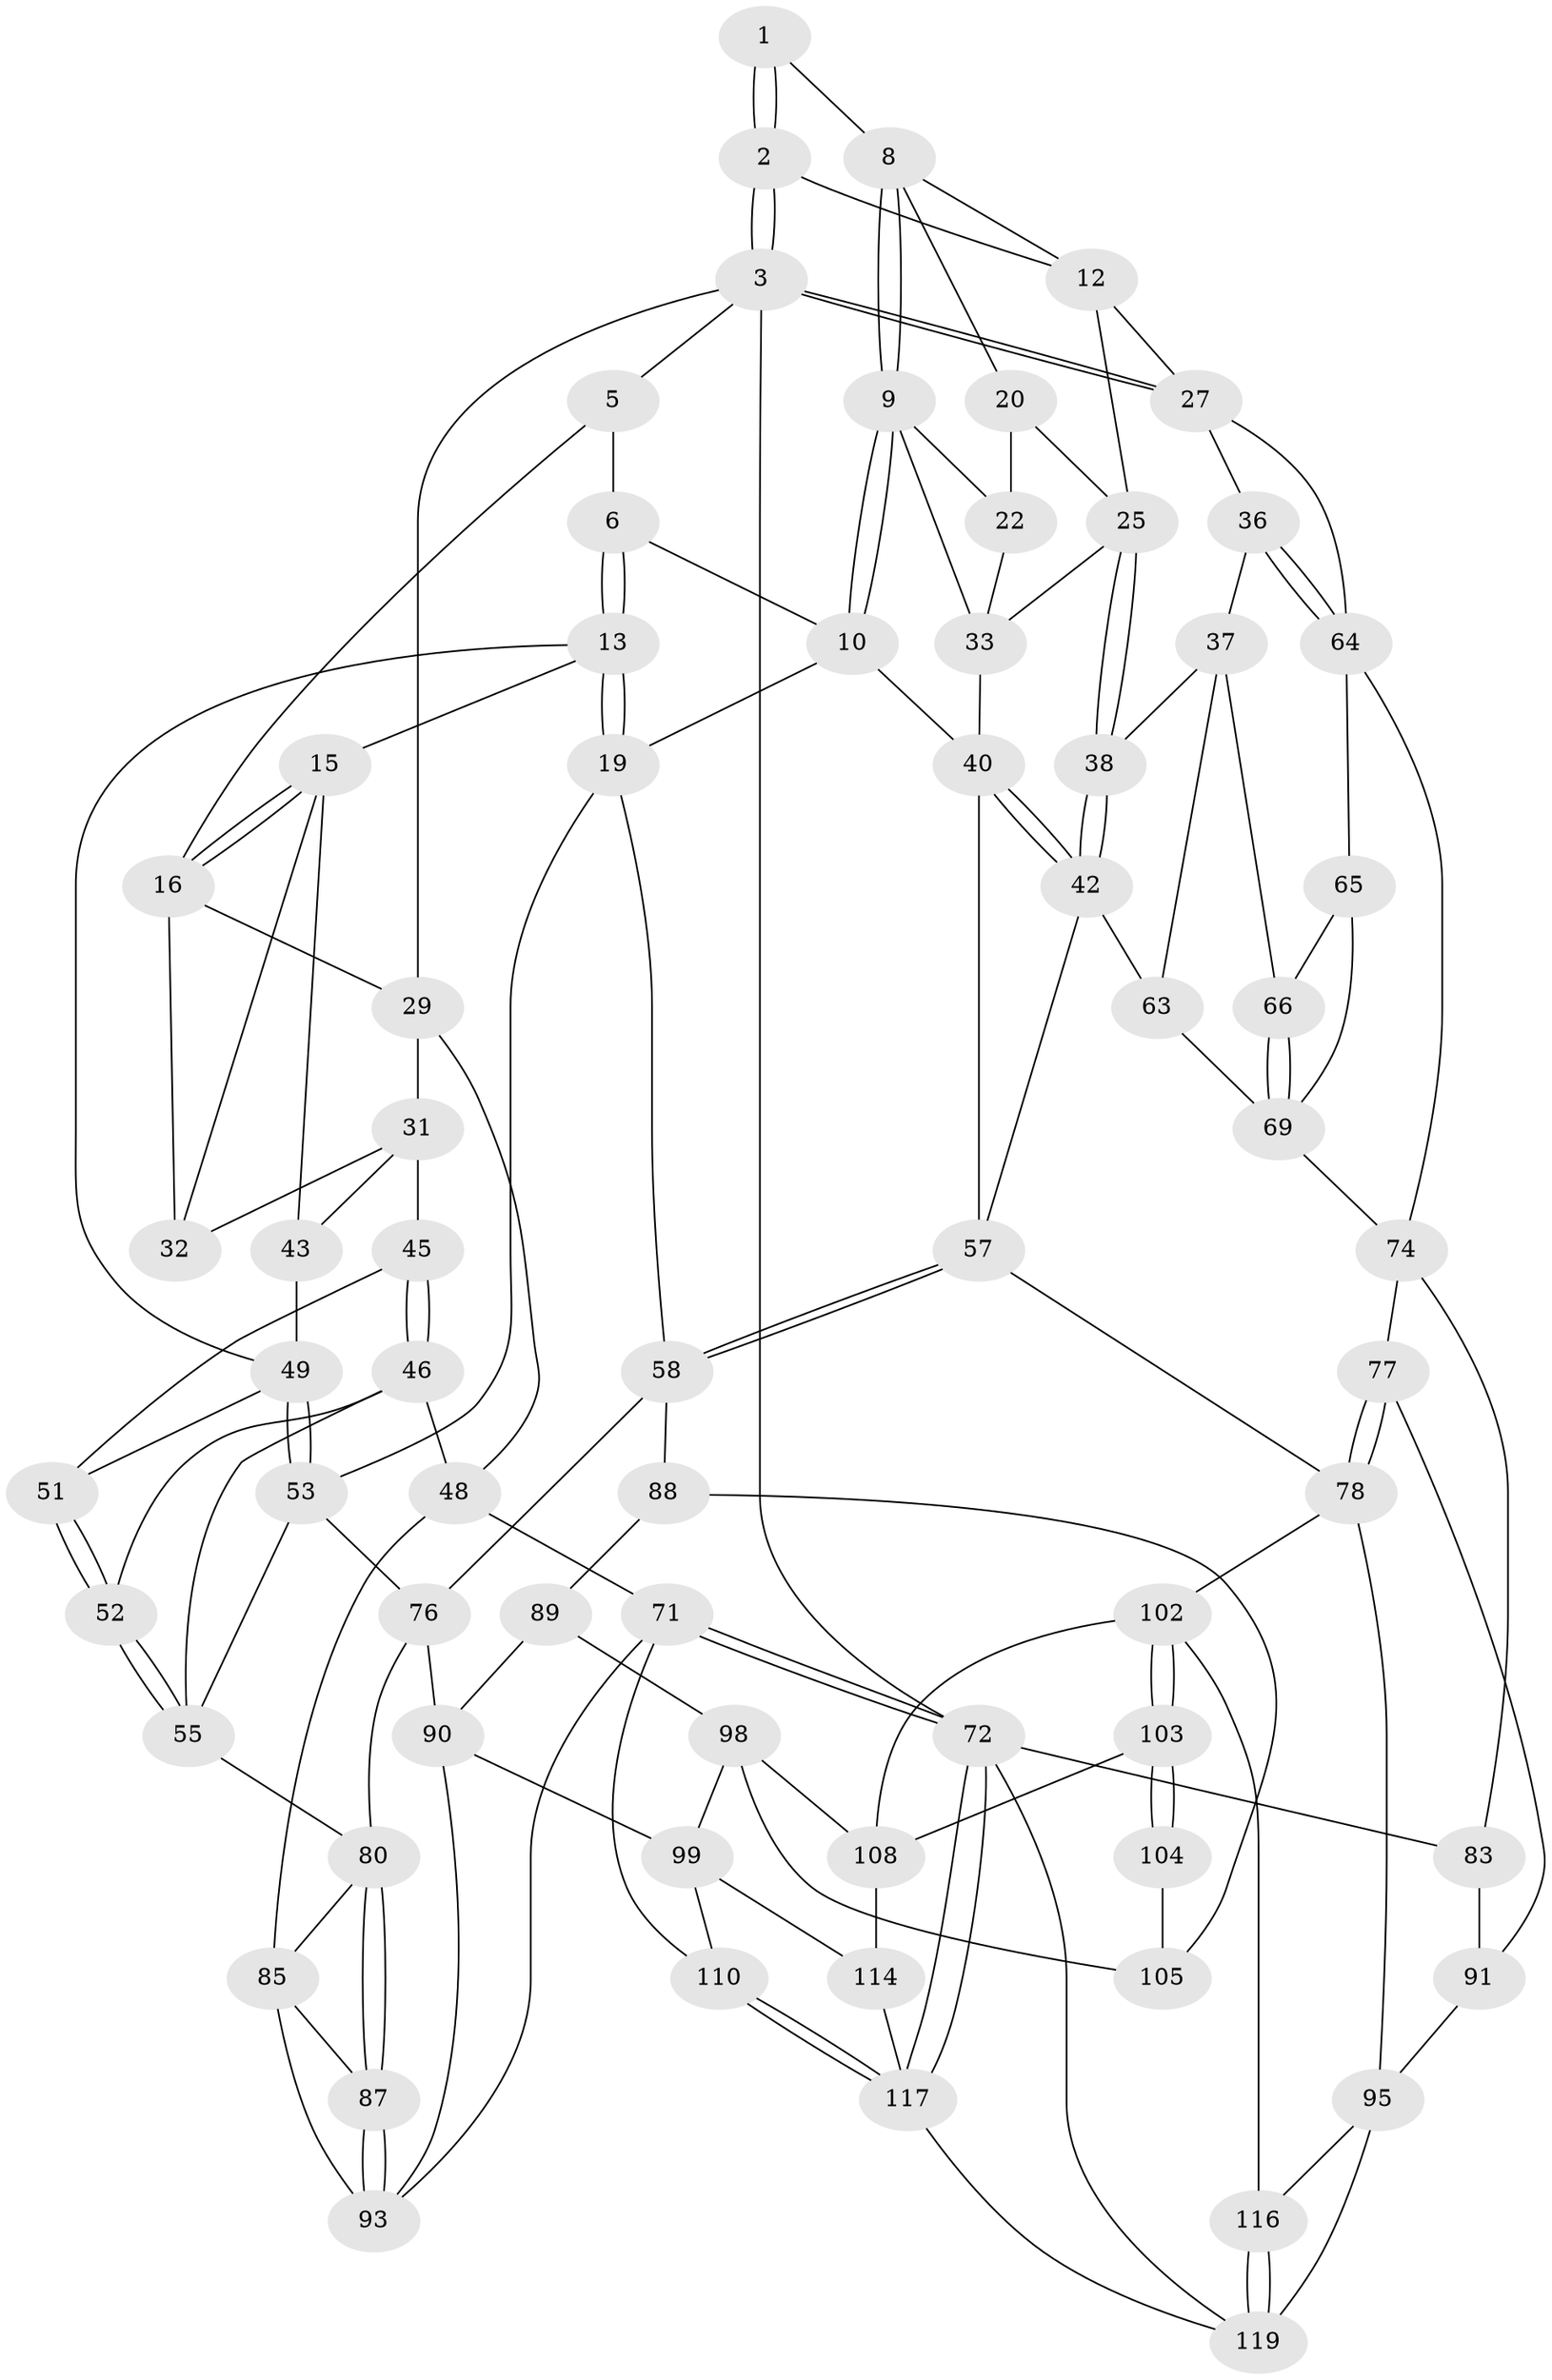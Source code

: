 // Generated by graph-tools (version 1.1) at 2025/52/02/27/25 19:52:40]
// undirected, 70 vertices, 153 edges
graph export_dot {
graph [start="1"]
  node [color=gray90,style=filled];
  1 [pos="+0.6010120561971299+0"];
  2 [pos="+1+0"];
  3 [pos="+1+0",super="+4"];
  5 [pos="+0.36213314762077503+0"];
  6 [pos="+0.43174009705607536+0",super="+7"];
  8 [pos="+0.714496314460479+0.02484454700158232",super="+11"];
  9 [pos="+0.6163587499416762+0.1630513257834823",super="+23"];
  10 [pos="+0.6162638788418914+0.16307281835633258",super="+18"];
  12 [pos="+0.8097029270459982+0.08168193271498717",super="+24"];
  13 [pos="+0.4197967724251433+0.19274573970624112",super="+14"];
  15 [pos="+0.2148674868384116+0.16677466857834286",super="+35"];
  16 [pos="+0.19105833335530956+0.09171970669101066",super="+17"];
  19 [pos="+0.4241899513577926+0.20060384033025155",super="+56"];
  20 [pos="+0.7404430336601432+0.10775632161355221",super="+21"];
  22 [pos="+0.6997577450911855+0.16613368198969067",super="+34"];
  25 [pos="+0.865463864474307+0.21743243778968865",super="+26"];
  27 [pos="+1+0",super="+28"];
  29 [pos="+0+0",super="+30"];
  31 [pos="+0+0.1168479862569541",super="+44"];
  32 [pos="+0.05676128305298995+0.138530255733403"];
  33 [pos="+0.7704601035924659+0.19872549925441",super="+39"];
  36 [pos="+0.9382692171436124+0.2733440056736916"];
  37 [pos="+0.93714337467148+0.27322469969154944",super="+62"];
  38 [pos="+0.8866422673384662+0.2607861540334223"];
  40 [pos="+0.7059261369601981+0.28522978385700565",super="+41"];
  42 [pos="+0.8100692239931616+0.3195178514140938",super="+60"];
  43 [pos="+0.1704927297019319+0.2258457287344998"];
  45 [pos="+0.06291423653675753+0.27514921443702123"];
  46 [pos="+0+0.3281703380724074",super="+47"];
  48 [pos="+0+0.3162424899706112",super="+70"];
  49 [pos="+0.1999331272222786+0.293080013638143",super="+50"];
  51 [pos="+0.10629400643422486+0.2885612515491343"];
  52 [pos="+0.09931638234549225+0.3393375627868238"];
  53 [pos="+0.22842563116675135+0.379743406029647",super="+54"];
  55 [pos="+0.1678638073970744+0.4393538379025512",super="+68"];
  57 [pos="+0.5860092332017858+0.5391700059467127",super="+61"];
  58 [pos="+0.5694913258826799+0.535347309723105",super="+59"];
  63 [pos="+0.8276710392348906+0.4468162776306812"];
  64 [pos="+1+0.2958962901384584",super="+67"];
  65 [pos="+1+0.3137793600023818"];
  66 [pos="+0.9427725140457203+0.42594991574119706"];
  69 [pos="+0.9291922135112374+0.4587223045254693",super="+73"];
  71 [pos="+0+1",super="+111"];
  72 [pos="+0+1",super="+82"];
  74 [pos="+1+0.5521396594935534",super="+75"];
  76 [pos="+0.3670041277723695+0.5263541673238666",super="+79"];
  77 [pos="+0.8959817287850971+0.5941857389673065"];
  78 [pos="+0.6872814196409969+0.6177441949964206",super="+96"];
  80 [pos="+0.2508725673647296+0.6079279406468076",super="+81"];
  83 [pos="+1+1",super="+84"];
  85 [pos="+0.04063625979913645+0.5993205381654202",super="+86"];
  87 [pos="+0.11998798401569637+0.6567211796294413"];
  88 [pos="+0.4340357516247257+0.6678997024402226",super="+100"];
  89 [pos="+0.3179635942399248+0.6601479375421483",super="+97"];
  90 [pos="+0.2847772821200886+0.6328936236412808",super="+92"];
  91 [pos="+0.9581489202831937+0.6836232018493723",super="+94"];
  93 [pos="+0.17770233835864155+0.7340466383902136",super="+101"];
  95 [pos="+0.7524555051258146+0.7556902997565114",super="+115"];
  98 [pos="+0.3229075394369467+0.7834317432656187",super="+106"];
  99 [pos="+0.26133203681290473+0.7873649827555292",super="+109"];
  102 [pos="+0.6753953013750121+0.6955155287484448",super="+112"];
  103 [pos="+0.5792029734465846+0.7268852233688629",super="+107"];
  104 [pos="+0.4461488246190805+0.753970390500836"];
  105 [pos="+0.41960943990803695+0.7427020707428442"];
  108 [pos="+0.4253627363603493+0.9118887651256883",super="+113"];
  110 [pos="+0.17576117784217618+0.8892989585409926"];
  114 [pos="+0.3805044937320259+0.9869278120365814"];
  116 [pos="+0.5857697555708512+0.9168892879367503"];
  117 [pos="+0.21700289673095732+1",super="+118"];
  119 [pos="+0.5201818118826166+1",super="+120"];
  1 -- 2;
  1 -- 2;
  1 -- 8;
  2 -- 3;
  2 -- 3;
  2 -- 12;
  3 -- 27;
  3 -- 27;
  3 -- 72 [weight=2];
  3 -- 5;
  3 -- 29;
  5 -- 6;
  5 -- 16;
  6 -- 13;
  6 -- 13;
  6 -- 10;
  8 -- 9;
  8 -- 9;
  8 -- 12;
  8 -- 20;
  9 -- 10;
  9 -- 10;
  9 -- 22;
  9 -- 33;
  10 -- 40;
  10 -- 19;
  12 -- 25;
  12 -- 27;
  13 -- 19;
  13 -- 19;
  13 -- 49;
  13 -- 15;
  15 -- 16;
  15 -- 16;
  15 -- 32;
  15 -- 43;
  16 -- 32;
  16 -- 29;
  19 -- 58;
  19 -- 53;
  20 -- 22 [weight=2];
  20 -- 25;
  22 -- 33;
  25 -- 38;
  25 -- 38;
  25 -- 33;
  27 -- 64;
  27 -- 36;
  29 -- 48;
  29 -- 31;
  31 -- 32;
  31 -- 43;
  31 -- 45;
  33 -- 40;
  36 -- 37;
  36 -- 64;
  36 -- 64;
  37 -- 38;
  37 -- 66;
  37 -- 63;
  38 -- 42;
  38 -- 42;
  40 -- 42;
  40 -- 42;
  40 -- 57;
  42 -- 63;
  42 -- 57;
  43 -- 49;
  45 -- 46;
  45 -- 46;
  45 -- 51;
  46 -- 52;
  46 -- 48;
  46 -- 55;
  48 -- 71;
  48 -- 85;
  49 -- 53;
  49 -- 53;
  49 -- 51;
  51 -- 52;
  51 -- 52;
  52 -- 55;
  52 -- 55;
  53 -- 76;
  53 -- 55;
  55 -- 80;
  57 -- 58;
  57 -- 58;
  57 -- 78;
  58 -- 88;
  58 -- 76;
  63 -- 69;
  64 -- 65;
  64 -- 74;
  65 -- 66;
  65 -- 69;
  66 -- 69;
  66 -- 69;
  69 -- 74;
  71 -- 72;
  71 -- 72;
  71 -- 93;
  71 -- 110;
  72 -- 117;
  72 -- 117;
  72 -- 83;
  72 -- 119;
  74 -- 77;
  74 -- 83;
  76 -- 80;
  76 -- 90;
  77 -- 78;
  77 -- 78;
  77 -- 91;
  78 -- 102;
  78 -- 95;
  80 -- 87;
  80 -- 87;
  80 -- 85;
  83 -- 91 [weight=2];
  85 -- 87;
  85 -- 93;
  87 -- 93;
  87 -- 93;
  88 -- 89 [weight=2];
  88 -- 105;
  89 -- 90;
  89 -- 98;
  90 -- 99;
  90 -- 93;
  91 -- 95;
  95 -- 116;
  95 -- 119;
  98 -- 99;
  98 -- 105;
  98 -- 108;
  99 -- 114;
  99 -- 110;
  102 -- 103;
  102 -- 103;
  102 -- 116;
  102 -- 108;
  103 -- 104 [weight=2];
  103 -- 104;
  103 -- 108;
  104 -- 105;
  108 -- 114;
  110 -- 117;
  110 -- 117;
  114 -- 117;
  116 -- 119;
  116 -- 119;
  117 -- 119;
}
